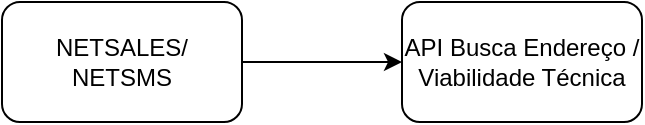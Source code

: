 <mxfile version="23.1.6" type="github">
  <diagram name="Página-1" id="brPBzLyYafh6lxW2ac8o">
    <mxGraphModel dx="1050" dy="530" grid="1" gridSize="10" guides="1" tooltips="1" connect="1" arrows="1" fold="1" page="1" pageScale="1" pageWidth="827" pageHeight="1169" math="0" shadow="0">
      <root>
        <mxCell id="0" />
        <mxCell id="1" parent="0" />
        <mxCell id="I_z2C57ImOtiOZ5cPh4z-7" style="edgeStyle=orthogonalEdgeStyle;rounded=0;orthogonalLoop=1;jettySize=auto;html=1;entryX=0;entryY=0.5;entryDx=0;entryDy=0;" edge="1" parent="1" source="I_z2C57ImOtiOZ5cPh4z-1" target="I_z2C57ImOtiOZ5cPh4z-6">
          <mxGeometry relative="1" as="geometry" />
        </mxCell>
        <mxCell id="I_z2C57ImOtiOZ5cPh4z-1" value="NETSALES/ NETSMS" style="rounded=1;whiteSpace=wrap;html=1;" vertex="1" parent="1">
          <mxGeometry x="60" y="30" width="120" height="60" as="geometry" />
        </mxCell>
        <mxCell id="I_z2C57ImOtiOZ5cPh4z-6" value="API Busca Endereço / Viabilidade Técnica" style="rounded=1;whiteSpace=wrap;html=1;" vertex="1" parent="1">
          <mxGeometry x="260" y="30" width="120" height="60" as="geometry" />
        </mxCell>
      </root>
    </mxGraphModel>
  </diagram>
</mxfile>
